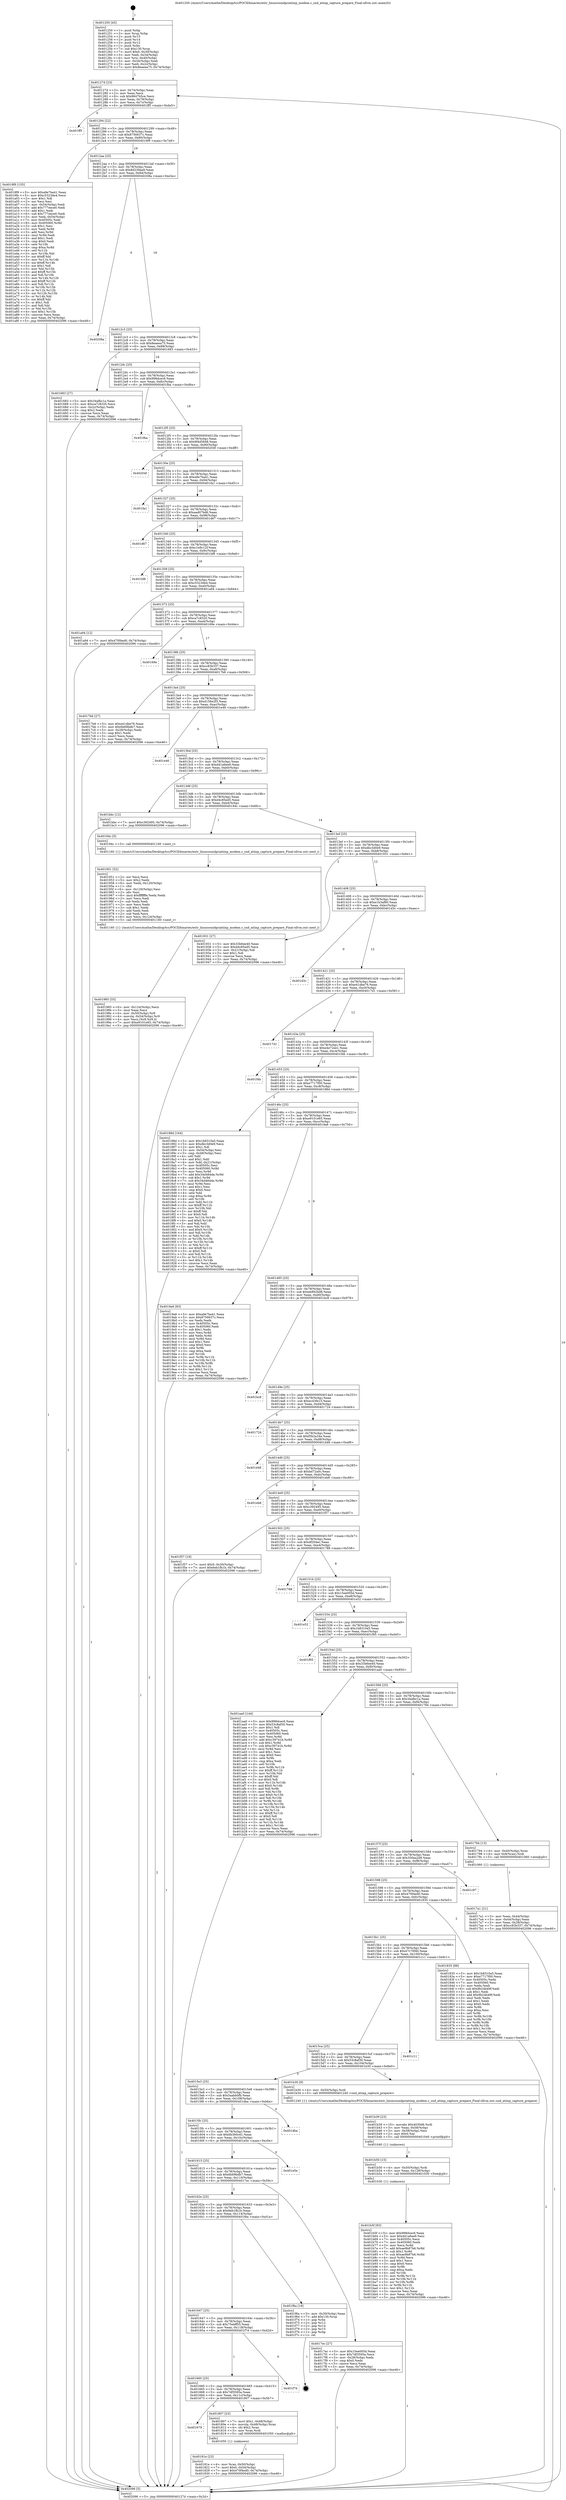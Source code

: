digraph "0x401250" {
  label = "0x401250 (/mnt/c/Users/mathe/Desktop/tcc/POCII/binaries/extr_linuxsoundpciatiixp_modem.c_snd_atiixp_capture_prepare_Final-ollvm.out::main(0))"
  labelloc = "t"
  node[shape=record]

  Entry [label="",width=0.3,height=0.3,shape=circle,fillcolor=black,style=filled]
  "0x40127d" [label="{
     0x40127d [23]\l
     | [instrs]\l
     &nbsp;&nbsp;0x40127d \<+3\>: mov -0x74(%rbp),%eax\l
     &nbsp;&nbsp;0x401280 \<+2\>: mov %eax,%ecx\l
     &nbsp;&nbsp;0x401282 \<+6\>: sub $0x8647b5ce,%ecx\l
     &nbsp;&nbsp;0x401288 \<+3\>: mov %eax,-0x78(%rbp)\l
     &nbsp;&nbsp;0x40128b \<+3\>: mov %ecx,-0x7c(%rbp)\l
     &nbsp;&nbsp;0x40128e \<+6\>: je 0000000000401ff5 \<main+0xda5\>\l
  }"]
  "0x401ff5" [label="{
     0x401ff5\l
  }", style=dashed]
  "0x401294" [label="{
     0x401294 [22]\l
     | [instrs]\l
     &nbsp;&nbsp;0x401294 \<+5\>: jmp 0000000000401299 \<main+0x49\>\l
     &nbsp;&nbsp;0x401299 \<+3\>: mov -0x78(%rbp),%eax\l
     &nbsp;&nbsp;0x40129c \<+5\>: sub $0x8756637c,%eax\l
     &nbsp;&nbsp;0x4012a1 \<+3\>: mov %eax,-0x80(%rbp)\l
     &nbsp;&nbsp;0x4012a4 \<+6\>: je 00000000004019f9 \<main+0x7a9\>\l
  }"]
  Exit [label="",width=0.3,height=0.3,shape=circle,fillcolor=black,style=filled,peripheries=2]
  "0x4019f9" [label="{
     0x4019f9 [155]\l
     | [instrs]\l
     &nbsp;&nbsp;0x4019f9 \<+5\>: mov $0xa9e7ba41,%eax\l
     &nbsp;&nbsp;0x4019fe \<+5\>: mov $0xc5323de4,%ecx\l
     &nbsp;&nbsp;0x401a03 \<+2\>: mov $0x1,%dl\l
     &nbsp;&nbsp;0x401a05 \<+2\>: xor %esi,%esi\l
     &nbsp;&nbsp;0x401a07 \<+3\>: mov -0x54(%rbp),%edi\l
     &nbsp;&nbsp;0x401a0a \<+6\>: add $0x777eece0,%edi\l
     &nbsp;&nbsp;0x401a10 \<+3\>: add $0x1,%edi\l
     &nbsp;&nbsp;0x401a13 \<+6\>: sub $0x777eece0,%edi\l
     &nbsp;&nbsp;0x401a19 \<+3\>: mov %edi,-0x54(%rbp)\l
     &nbsp;&nbsp;0x401a1c \<+7\>: mov 0x40505c,%edi\l
     &nbsp;&nbsp;0x401a23 \<+8\>: mov 0x405060,%r8d\l
     &nbsp;&nbsp;0x401a2b \<+3\>: sub $0x1,%esi\l
     &nbsp;&nbsp;0x401a2e \<+3\>: mov %edi,%r9d\l
     &nbsp;&nbsp;0x401a31 \<+3\>: add %esi,%r9d\l
     &nbsp;&nbsp;0x401a34 \<+4\>: imul %r9d,%edi\l
     &nbsp;&nbsp;0x401a38 \<+3\>: and $0x1,%edi\l
     &nbsp;&nbsp;0x401a3b \<+3\>: cmp $0x0,%edi\l
     &nbsp;&nbsp;0x401a3e \<+4\>: sete %r10b\l
     &nbsp;&nbsp;0x401a42 \<+4\>: cmp $0xa,%r8d\l
     &nbsp;&nbsp;0x401a46 \<+4\>: setl %r11b\l
     &nbsp;&nbsp;0x401a4a \<+3\>: mov %r10b,%bl\l
     &nbsp;&nbsp;0x401a4d \<+3\>: xor $0xff,%bl\l
     &nbsp;&nbsp;0x401a50 \<+3\>: mov %r11b,%r14b\l
     &nbsp;&nbsp;0x401a53 \<+4\>: xor $0xff,%r14b\l
     &nbsp;&nbsp;0x401a57 \<+3\>: xor $0x1,%dl\l
     &nbsp;&nbsp;0x401a5a \<+3\>: mov %bl,%r15b\l
     &nbsp;&nbsp;0x401a5d \<+4\>: and $0xff,%r15b\l
     &nbsp;&nbsp;0x401a61 \<+3\>: and %dl,%r10b\l
     &nbsp;&nbsp;0x401a64 \<+3\>: mov %r14b,%r12b\l
     &nbsp;&nbsp;0x401a67 \<+4\>: and $0xff,%r12b\l
     &nbsp;&nbsp;0x401a6b \<+3\>: and %dl,%r11b\l
     &nbsp;&nbsp;0x401a6e \<+3\>: or %r10b,%r15b\l
     &nbsp;&nbsp;0x401a71 \<+3\>: or %r11b,%r12b\l
     &nbsp;&nbsp;0x401a74 \<+3\>: xor %r12b,%r15b\l
     &nbsp;&nbsp;0x401a77 \<+3\>: or %r14b,%bl\l
     &nbsp;&nbsp;0x401a7a \<+3\>: xor $0xff,%bl\l
     &nbsp;&nbsp;0x401a7d \<+3\>: or $0x1,%dl\l
     &nbsp;&nbsp;0x401a80 \<+2\>: and %dl,%bl\l
     &nbsp;&nbsp;0x401a82 \<+3\>: or %bl,%r15b\l
     &nbsp;&nbsp;0x401a85 \<+4\>: test $0x1,%r15b\l
     &nbsp;&nbsp;0x401a89 \<+3\>: cmovne %ecx,%eax\l
     &nbsp;&nbsp;0x401a8c \<+3\>: mov %eax,-0x74(%rbp)\l
     &nbsp;&nbsp;0x401a8f \<+5\>: jmp 0000000000402096 \<main+0xe46\>\l
  }"]
  "0x4012aa" [label="{
     0x4012aa [25]\l
     | [instrs]\l
     &nbsp;&nbsp;0x4012aa \<+5\>: jmp 00000000004012af \<main+0x5f\>\l
     &nbsp;&nbsp;0x4012af \<+3\>: mov -0x78(%rbp),%eax\l
     &nbsp;&nbsp;0x4012b2 \<+5\>: sub $0x8d239aa9,%eax\l
     &nbsp;&nbsp;0x4012b7 \<+6\>: mov %eax,-0x84(%rbp)\l
     &nbsp;&nbsp;0x4012bd \<+6\>: je 000000000040208a \<main+0xe3a\>\l
  }"]
  "0x401b5f" [label="{
     0x401b5f [93]\l
     | [instrs]\l
     &nbsp;&nbsp;0x401b5f \<+5\>: mov $0x998dcec6,%eax\l
     &nbsp;&nbsp;0x401b64 \<+5\>: mov $0xd41a6ee9,%esi\l
     &nbsp;&nbsp;0x401b69 \<+7\>: mov 0x40505c,%ecx\l
     &nbsp;&nbsp;0x401b70 \<+7\>: mov 0x405060,%edx\l
     &nbsp;&nbsp;0x401b77 \<+3\>: mov %ecx,%r8d\l
     &nbsp;&nbsp;0x401b7a \<+7\>: add $0xae9b87b6,%r8d\l
     &nbsp;&nbsp;0x401b81 \<+4\>: sub $0x1,%r8d\l
     &nbsp;&nbsp;0x401b85 \<+7\>: sub $0xae9b87b6,%r8d\l
     &nbsp;&nbsp;0x401b8c \<+4\>: imul %r8d,%ecx\l
     &nbsp;&nbsp;0x401b90 \<+3\>: and $0x1,%ecx\l
     &nbsp;&nbsp;0x401b93 \<+3\>: cmp $0x0,%ecx\l
     &nbsp;&nbsp;0x401b96 \<+4\>: sete %r9b\l
     &nbsp;&nbsp;0x401b9a \<+3\>: cmp $0xa,%edx\l
     &nbsp;&nbsp;0x401b9d \<+4\>: setl %r10b\l
     &nbsp;&nbsp;0x401ba1 \<+3\>: mov %r9b,%r11b\l
     &nbsp;&nbsp;0x401ba4 \<+3\>: and %r10b,%r11b\l
     &nbsp;&nbsp;0x401ba7 \<+3\>: xor %r10b,%r9b\l
     &nbsp;&nbsp;0x401baa \<+3\>: or %r9b,%r11b\l
     &nbsp;&nbsp;0x401bad \<+4\>: test $0x1,%r11b\l
     &nbsp;&nbsp;0x401bb1 \<+3\>: cmovne %esi,%eax\l
     &nbsp;&nbsp;0x401bb4 \<+3\>: mov %eax,-0x74(%rbp)\l
     &nbsp;&nbsp;0x401bb7 \<+5\>: jmp 0000000000402096 \<main+0xe46\>\l
  }"]
  "0x40208a" [label="{
     0x40208a\l
  }", style=dashed]
  "0x4012c3" [label="{
     0x4012c3 [25]\l
     | [instrs]\l
     &nbsp;&nbsp;0x4012c3 \<+5\>: jmp 00000000004012c8 \<main+0x78\>\l
     &nbsp;&nbsp;0x4012c8 \<+3\>: mov -0x78(%rbp),%eax\l
     &nbsp;&nbsp;0x4012cb \<+5\>: sub $0x8eaeea75,%eax\l
     &nbsp;&nbsp;0x4012d0 \<+6\>: mov %eax,-0x88(%rbp)\l
     &nbsp;&nbsp;0x4012d6 \<+6\>: je 0000000000401683 \<main+0x433\>\l
  }"]
  "0x401b50" [label="{
     0x401b50 [15]\l
     | [instrs]\l
     &nbsp;&nbsp;0x401b50 \<+4\>: mov -0x50(%rbp),%rdi\l
     &nbsp;&nbsp;0x401b54 \<+6\>: mov %eax,-0x128(%rbp)\l
     &nbsp;&nbsp;0x401b5a \<+5\>: call 0000000000401030 \<free@plt\>\l
     | [calls]\l
     &nbsp;&nbsp;0x401030 \{1\} (unknown)\l
  }"]
  "0x401683" [label="{
     0x401683 [27]\l
     | [instrs]\l
     &nbsp;&nbsp;0x401683 \<+5\>: mov $0x34afbc1a,%eax\l
     &nbsp;&nbsp;0x401688 \<+5\>: mov $0xca7c8320,%ecx\l
     &nbsp;&nbsp;0x40168d \<+3\>: mov -0x2c(%rbp),%edx\l
     &nbsp;&nbsp;0x401690 \<+3\>: cmp $0x2,%edx\l
     &nbsp;&nbsp;0x401693 \<+3\>: cmovne %ecx,%eax\l
     &nbsp;&nbsp;0x401696 \<+3\>: mov %eax,-0x74(%rbp)\l
     &nbsp;&nbsp;0x401699 \<+5\>: jmp 0000000000402096 \<main+0xe46\>\l
  }"]
  "0x4012dc" [label="{
     0x4012dc [25]\l
     | [instrs]\l
     &nbsp;&nbsp;0x4012dc \<+5\>: jmp 00000000004012e1 \<main+0x91\>\l
     &nbsp;&nbsp;0x4012e1 \<+3\>: mov -0x78(%rbp),%eax\l
     &nbsp;&nbsp;0x4012e4 \<+5\>: sub $0x998dcec6,%eax\l
     &nbsp;&nbsp;0x4012e9 \<+6\>: mov %eax,-0x8c(%rbp)\l
     &nbsp;&nbsp;0x4012ef \<+6\>: je 0000000000401fba \<main+0xd6a\>\l
  }"]
  "0x402096" [label="{
     0x402096 [5]\l
     | [instrs]\l
     &nbsp;&nbsp;0x402096 \<+5\>: jmp 000000000040127d \<main+0x2d\>\l
  }"]
  "0x401250" [label="{
     0x401250 [45]\l
     | [instrs]\l
     &nbsp;&nbsp;0x401250 \<+1\>: push %rbp\l
     &nbsp;&nbsp;0x401251 \<+3\>: mov %rsp,%rbp\l
     &nbsp;&nbsp;0x401254 \<+2\>: push %r15\l
     &nbsp;&nbsp;0x401256 \<+2\>: push %r14\l
     &nbsp;&nbsp;0x401258 \<+2\>: push %r12\l
     &nbsp;&nbsp;0x40125a \<+1\>: push %rbx\l
     &nbsp;&nbsp;0x40125b \<+7\>: sub $0x130,%rsp\l
     &nbsp;&nbsp;0x401262 \<+7\>: movl $0x0,-0x30(%rbp)\l
     &nbsp;&nbsp;0x401269 \<+3\>: mov %edi,-0x34(%rbp)\l
     &nbsp;&nbsp;0x40126c \<+4\>: mov %rsi,-0x40(%rbp)\l
     &nbsp;&nbsp;0x401270 \<+3\>: mov -0x34(%rbp),%edi\l
     &nbsp;&nbsp;0x401273 \<+3\>: mov %edi,-0x2c(%rbp)\l
     &nbsp;&nbsp;0x401276 \<+7\>: movl $0x8eaeea75,-0x74(%rbp)\l
  }"]
  "0x401b39" [label="{
     0x401b39 [23]\l
     | [instrs]\l
     &nbsp;&nbsp;0x401b39 \<+10\>: movabs $0x4030d6,%rdi\l
     &nbsp;&nbsp;0x401b43 \<+3\>: mov %eax,-0x58(%rbp)\l
     &nbsp;&nbsp;0x401b46 \<+3\>: mov -0x58(%rbp),%esi\l
     &nbsp;&nbsp;0x401b49 \<+2\>: mov $0x0,%al\l
     &nbsp;&nbsp;0x401b4b \<+5\>: call 0000000000401040 \<printf@plt\>\l
     | [calls]\l
     &nbsp;&nbsp;0x401040 \{1\} (unknown)\l
  }"]
  "0x401fba" [label="{
     0x401fba\l
  }", style=dashed]
  "0x4012f5" [label="{
     0x4012f5 [25]\l
     | [instrs]\l
     &nbsp;&nbsp;0x4012f5 \<+5\>: jmp 00000000004012fa \<main+0xaa\>\l
     &nbsp;&nbsp;0x4012fa \<+3\>: mov -0x78(%rbp),%eax\l
     &nbsp;&nbsp;0x4012fd \<+5\>: sub $0x9f4d5848,%eax\l
     &nbsp;&nbsp;0x401302 \<+6\>: mov %eax,-0x90(%rbp)\l
     &nbsp;&nbsp;0x401308 \<+6\>: je 000000000040204f \<main+0xdff\>\l
  }"]
  "0x401985" [label="{
     0x401985 [33]\l
     | [instrs]\l
     &nbsp;&nbsp;0x401985 \<+6\>: mov -0x124(%rbp),%ecx\l
     &nbsp;&nbsp;0x40198b \<+3\>: imul %eax,%ecx\l
     &nbsp;&nbsp;0x40198e \<+4\>: mov -0x50(%rbp),%r8\l
     &nbsp;&nbsp;0x401992 \<+4\>: movslq -0x54(%rbp),%r9\l
     &nbsp;&nbsp;0x401996 \<+4\>: mov %ecx,(%r8,%r9,4)\l
     &nbsp;&nbsp;0x40199a \<+7\>: movl $0xe9101e65,-0x74(%rbp)\l
     &nbsp;&nbsp;0x4019a1 \<+5\>: jmp 0000000000402096 \<main+0xe46\>\l
  }"]
  "0x40204f" [label="{
     0x40204f\l
  }", style=dashed]
  "0x40130e" [label="{
     0x40130e [25]\l
     | [instrs]\l
     &nbsp;&nbsp;0x40130e \<+5\>: jmp 0000000000401313 \<main+0xc3\>\l
     &nbsp;&nbsp;0x401313 \<+3\>: mov -0x78(%rbp),%eax\l
     &nbsp;&nbsp;0x401316 \<+5\>: sub $0xa9e7ba41,%eax\l
     &nbsp;&nbsp;0x40131b \<+6\>: mov %eax,-0x94(%rbp)\l
     &nbsp;&nbsp;0x401321 \<+6\>: je 0000000000401fa1 \<main+0xd51\>\l
  }"]
  "0x401951" [label="{
     0x401951 [52]\l
     | [instrs]\l
     &nbsp;&nbsp;0x401951 \<+2\>: xor %ecx,%ecx\l
     &nbsp;&nbsp;0x401953 \<+5\>: mov $0x2,%edx\l
     &nbsp;&nbsp;0x401958 \<+6\>: mov %edx,-0x120(%rbp)\l
     &nbsp;&nbsp;0x40195e \<+1\>: cltd\l
     &nbsp;&nbsp;0x40195f \<+6\>: mov -0x120(%rbp),%esi\l
     &nbsp;&nbsp;0x401965 \<+2\>: idiv %esi\l
     &nbsp;&nbsp;0x401967 \<+6\>: imul $0xfffffffe,%edx,%edx\l
     &nbsp;&nbsp;0x40196d \<+2\>: mov %ecx,%edi\l
     &nbsp;&nbsp;0x40196f \<+2\>: sub %edx,%edi\l
     &nbsp;&nbsp;0x401971 \<+2\>: mov %ecx,%edx\l
     &nbsp;&nbsp;0x401973 \<+3\>: sub $0x1,%edx\l
     &nbsp;&nbsp;0x401976 \<+2\>: add %edx,%edi\l
     &nbsp;&nbsp;0x401978 \<+2\>: sub %edi,%ecx\l
     &nbsp;&nbsp;0x40197a \<+6\>: mov %ecx,-0x124(%rbp)\l
     &nbsp;&nbsp;0x401980 \<+5\>: call 0000000000401160 \<next_i\>\l
     | [calls]\l
     &nbsp;&nbsp;0x401160 \{1\} (/mnt/c/Users/mathe/Desktop/tcc/POCII/binaries/extr_linuxsoundpciatiixp_modem.c_snd_atiixp_capture_prepare_Final-ollvm.out::next_i)\l
  }"]
  "0x401fa1" [label="{
     0x401fa1\l
  }", style=dashed]
  "0x401327" [label="{
     0x401327 [25]\l
     | [instrs]\l
     &nbsp;&nbsp;0x401327 \<+5\>: jmp 000000000040132c \<main+0xdc\>\l
     &nbsp;&nbsp;0x40132c \<+3\>: mov -0x78(%rbp),%eax\l
     &nbsp;&nbsp;0x40132f \<+5\>: sub $0xaad07bd6,%eax\l
     &nbsp;&nbsp;0x401334 \<+6\>: mov %eax,-0x98(%rbp)\l
     &nbsp;&nbsp;0x40133a \<+6\>: je 0000000000401d67 \<main+0xb17\>\l
  }"]
  "0x40181e" [label="{
     0x40181e [23]\l
     | [instrs]\l
     &nbsp;&nbsp;0x40181e \<+4\>: mov %rax,-0x50(%rbp)\l
     &nbsp;&nbsp;0x401822 \<+7\>: movl $0x0,-0x54(%rbp)\l
     &nbsp;&nbsp;0x401829 \<+7\>: movl $0x470f4ed0,-0x74(%rbp)\l
     &nbsp;&nbsp;0x401830 \<+5\>: jmp 0000000000402096 \<main+0xe46\>\l
  }"]
  "0x401d67" [label="{
     0x401d67\l
  }", style=dashed]
  "0x401340" [label="{
     0x401340 [25]\l
     | [instrs]\l
     &nbsp;&nbsp;0x401340 \<+5\>: jmp 0000000000401345 \<main+0xf5\>\l
     &nbsp;&nbsp;0x401345 \<+3\>: mov -0x78(%rbp),%eax\l
     &nbsp;&nbsp;0x401348 \<+5\>: sub $0xc1e9c12f,%eax\l
     &nbsp;&nbsp;0x40134d \<+6\>: mov %eax,-0x9c(%rbp)\l
     &nbsp;&nbsp;0x401353 \<+6\>: je 0000000000401bf6 \<main+0x9a6\>\l
  }"]
  "0x401679" [label="{
     0x401679\l
  }", style=dashed]
  "0x401bf6" [label="{
     0x401bf6\l
  }", style=dashed]
  "0x401359" [label="{
     0x401359 [25]\l
     | [instrs]\l
     &nbsp;&nbsp;0x401359 \<+5\>: jmp 000000000040135e \<main+0x10e\>\l
     &nbsp;&nbsp;0x40135e \<+3\>: mov -0x78(%rbp),%eax\l
     &nbsp;&nbsp;0x401361 \<+5\>: sub $0xc5323de4,%eax\l
     &nbsp;&nbsp;0x401366 \<+6\>: mov %eax,-0xa0(%rbp)\l
     &nbsp;&nbsp;0x40136c \<+6\>: je 0000000000401a94 \<main+0x844\>\l
  }"]
  "0x401807" [label="{
     0x401807 [23]\l
     | [instrs]\l
     &nbsp;&nbsp;0x401807 \<+7\>: movl $0x1,-0x48(%rbp)\l
     &nbsp;&nbsp;0x40180e \<+4\>: movslq -0x48(%rbp),%rax\l
     &nbsp;&nbsp;0x401812 \<+4\>: shl $0x2,%rax\l
     &nbsp;&nbsp;0x401816 \<+3\>: mov %rax,%rdi\l
     &nbsp;&nbsp;0x401819 \<+5\>: call 0000000000401050 \<malloc@plt\>\l
     | [calls]\l
     &nbsp;&nbsp;0x401050 \{1\} (unknown)\l
  }"]
  "0x401a94" [label="{
     0x401a94 [12]\l
     | [instrs]\l
     &nbsp;&nbsp;0x401a94 \<+7\>: movl $0x470f4ed0,-0x74(%rbp)\l
     &nbsp;&nbsp;0x401a9b \<+5\>: jmp 0000000000402096 \<main+0xe46\>\l
  }"]
  "0x401372" [label="{
     0x401372 [25]\l
     | [instrs]\l
     &nbsp;&nbsp;0x401372 \<+5\>: jmp 0000000000401377 \<main+0x127\>\l
     &nbsp;&nbsp;0x401377 \<+3\>: mov -0x78(%rbp),%eax\l
     &nbsp;&nbsp;0x40137a \<+5\>: sub $0xca7c8320,%eax\l
     &nbsp;&nbsp;0x40137f \<+6\>: mov %eax,-0xa4(%rbp)\l
     &nbsp;&nbsp;0x401385 \<+6\>: je 000000000040169e \<main+0x44e\>\l
  }"]
  "0x401660" [label="{
     0x401660 [25]\l
     | [instrs]\l
     &nbsp;&nbsp;0x401660 \<+5\>: jmp 0000000000401665 \<main+0x415\>\l
     &nbsp;&nbsp;0x401665 \<+3\>: mov -0x78(%rbp),%eax\l
     &nbsp;&nbsp;0x401668 \<+5\>: sub $0x7df3595a,%eax\l
     &nbsp;&nbsp;0x40166d \<+6\>: mov %eax,-0x11c(%rbp)\l
     &nbsp;&nbsp;0x401673 \<+6\>: je 0000000000401807 \<main+0x5b7\>\l
  }"]
  "0x40169e" [label="{
     0x40169e\l
  }", style=dashed]
  "0x40138b" [label="{
     0x40138b [25]\l
     | [instrs]\l
     &nbsp;&nbsp;0x40138b \<+5\>: jmp 0000000000401390 \<main+0x140\>\l
     &nbsp;&nbsp;0x401390 \<+3\>: mov -0x78(%rbp),%eax\l
     &nbsp;&nbsp;0x401393 \<+5\>: sub $0xcc83b337,%eax\l
     &nbsp;&nbsp;0x401398 \<+6\>: mov %eax,-0xa8(%rbp)\l
     &nbsp;&nbsp;0x40139e \<+6\>: je 00000000004017b6 \<main+0x566\>\l
  }"]
  "0x401f7d" [label="{
     0x401f7d\l
  }", style=dashed]
  "0x4017b6" [label="{
     0x4017b6 [27]\l
     | [instrs]\l
     &nbsp;&nbsp;0x4017b6 \<+5\>: mov $0xe41dbe76,%eax\l
     &nbsp;&nbsp;0x4017bb \<+5\>: mov $0x6b69bdb7,%ecx\l
     &nbsp;&nbsp;0x4017c0 \<+3\>: mov -0x28(%rbp),%edx\l
     &nbsp;&nbsp;0x4017c3 \<+3\>: cmp $0x1,%edx\l
     &nbsp;&nbsp;0x4017c6 \<+3\>: cmovl %ecx,%eax\l
     &nbsp;&nbsp;0x4017c9 \<+3\>: mov %eax,-0x74(%rbp)\l
     &nbsp;&nbsp;0x4017cc \<+5\>: jmp 0000000000402096 \<main+0xe46\>\l
  }"]
  "0x4013a4" [label="{
     0x4013a4 [25]\l
     | [instrs]\l
     &nbsp;&nbsp;0x4013a4 \<+5\>: jmp 00000000004013a9 \<main+0x159\>\l
     &nbsp;&nbsp;0x4013a9 \<+3\>: mov -0x78(%rbp),%eax\l
     &nbsp;&nbsp;0x4013ac \<+5\>: sub $0xd156e2f3,%eax\l
     &nbsp;&nbsp;0x4013b1 \<+6\>: mov %eax,-0xac(%rbp)\l
     &nbsp;&nbsp;0x4013b7 \<+6\>: je 0000000000401e46 \<main+0xbf6\>\l
  }"]
  "0x401647" [label="{
     0x401647 [25]\l
     | [instrs]\l
     &nbsp;&nbsp;0x401647 \<+5\>: jmp 000000000040164c \<main+0x3fc\>\l
     &nbsp;&nbsp;0x40164c \<+3\>: mov -0x78(%rbp),%eax\l
     &nbsp;&nbsp;0x40164f \<+5\>: sub $0x75ebff55,%eax\l
     &nbsp;&nbsp;0x401654 \<+6\>: mov %eax,-0x118(%rbp)\l
     &nbsp;&nbsp;0x40165a \<+6\>: je 0000000000401f7d \<main+0xd2d\>\l
  }"]
  "0x401e46" [label="{
     0x401e46\l
  }", style=dashed]
  "0x4013bd" [label="{
     0x4013bd [25]\l
     | [instrs]\l
     &nbsp;&nbsp;0x4013bd \<+5\>: jmp 00000000004013c2 \<main+0x172\>\l
     &nbsp;&nbsp;0x4013c2 \<+3\>: mov -0x78(%rbp),%eax\l
     &nbsp;&nbsp;0x4013c5 \<+5\>: sub $0xd41a6ee9,%eax\l
     &nbsp;&nbsp;0x4013ca \<+6\>: mov %eax,-0xb0(%rbp)\l
     &nbsp;&nbsp;0x4013d0 \<+6\>: je 0000000000401bbc \<main+0x96c\>\l
  }"]
  "0x401f6a" [label="{
     0x401f6a [19]\l
     | [instrs]\l
     &nbsp;&nbsp;0x401f6a \<+3\>: mov -0x30(%rbp),%eax\l
     &nbsp;&nbsp;0x401f6d \<+7\>: add $0x130,%rsp\l
     &nbsp;&nbsp;0x401f74 \<+1\>: pop %rbx\l
     &nbsp;&nbsp;0x401f75 \<+2\>: pop %r12\l
     &nbsp;&nbsp;0x401f77 \<+2\>: pop %r14\l
     &nbsp;&nbsp;0x401f79 \<+2\>: pop %r15\l
     &nbsp;&nbsp;0x401f7b \<+1\>: pop %rbp\l
     &nbsp;&nbsp;0x401f7c \<+1\>: ret\l
  }"]
  "0x401bbc" [label="{
     0x401bbc [12]\l
     | [instrs]\l
     &nbsp;&nbsp;0x401bbc \<+7\>: movl $0xc392495,-0x74(%rbp)\l
     &nbsp;&nbsp;0x401bc3 \<+5\>: jmp 0000000000402096 \<main+0xe46\>\l
  }"]
  "0x4013d6" [label="{
     0x4013d6 [25]\l
     | [instrs]\l
     &nbsp;&nbsp;0x4013d6 \<+5\>: jmp 00000000004013db \<main+0x18b\>\l
     &nbsp;&nbsp;0x4013db \<+3\>: mov -0x78(%rbp),%eax\l
     &nbsp;&nbsp;0x4013de \<+5\>: sub $0xd4c85ed5,%eax\l
     &nbsp;&nbsp;0x4013e3 \<+6\>: mov %eax,-0xb4(%rbp)\l
     &nbsp;&nbsp;0x4013e9 \<+6\>: je 000000000040194c \<main+0x6fc\>\l
  }"]
  "0x40162e" [label="{
     0x40162e [25]\l
     | [instrs]\l
     &nbsp;&nbsp;0x40162e \<+5\>: jmp 0000000000401633 \<main+0x3e3\>\l
     &nbsp;&nbsp;0x401633 \<+3\>: mov -0x78(%rbp),%eax\l
     &nbsp;&nbsp;0x401636 \<+5\>: sub $0x6eb1fb1b,%eax\l
     &nbsp;&nbsp;0x40163b \<+6\>: mov %eax,-0x114(%rbp)\l
     &nbsp;&nbsp;0x401641 \<+6\>: je 0000000000401f6a \<main+0xd1a\>\l
  }"]
  "0x40194c" [label="{
     0x40194c [5]\l
     | [instrs]\l
     &nbsp;&nbsp;0x40194c \<+5\>: call 0000000000401160 \<next_i\>\l
     | [calls]\l
     &nbsp;&nbsp;0x401160 \{1\} (/mnt/c/Users/mathe/Desktop/tcc/POCII/binaries/extr_linuxsoundpciatiixp_modem.c_snd_atiixp_capture_prepare_Final-ollvm.out::next_i)\l
  }"]
  "0x4013ef" [label="{
     0x4013ef [25]\l
     | [instrs]\l
     &nbsp;&nbsp;0x4013ef \<+5\>: jmp 00000000004013f4 \<main+0x1a4\>\l
     &nbsp;&nbsp;0x4013f4 \<+3\>: mov -0x78(%rbp),%eax\l
     &nbsp;&nbsp;0x4013f7 \<+5\>: sub $0xdbc3d0e9,%eax\l
     &nbsp;&nbsp;0x4013fc \<+6\>: mov %eax,-0xb8(%rbp)\l
     &nbsp;&nbsp;0x401402 \<+6\>: je 0000000000401931 \<main+0x6e1\>\l
  }"]
  "0x4017ec" [label="{
     0x4017ec [27]\l
     | [instrs]\l
     &nbsp;&nbsp;0x4017ec \<+5\>: mov $0x15ee005d,%eax\l
     &nbsp;&nbsp;0x4017f1 \<+5\>: mov $0x7df3595a,%ecx\l
     &nbsp;&nbsp;0x4017f6 \<+3\>: mov -0x28(%rbp),%edx\l
     &nbsp;&nbsp;0x4017f9 \<+3\>: cmp $0x0,%edx\l
     &nbsp;&nbsp;0x4017fc \<+3\>: cmove %ecx,%eax\l
     &nbsp;&nbsp;0x4017ff \<+3\>: mov %eax,-0x74(%rbp)\l
     &nbsp;&nbsp;0x401802 \<+5\>: jmp 0000000000402096 \<main+0xe46\>\l
  }"]
  "0x401931" [label="{
     0x401931 [27]\l
     | [instrs]\l
     &nbsp;&nbsp;0x401931 \<+5\>: mov $0x33b6ee40,%eax\l
     &nbsp;&nbsp;0x401936 \<+5\>: mov $0xd4c85ed5,%ecx\l
     &nbsp;&nbsp;0x40193b \<+3\>: mov -0x21(%rbp),%dl\l
     &nbsp;&nbsp;0x40193e \<+3\>: test $0x1,%dl\l
     &nbsp;&nbsp;0x401941 \<+3\>: cmovne %ecx,%eax\l
     &nbsp;&nbsp;0x401944 \<+3\>: mov %eax,-0x74(%rbp)\l
     &nbsp;&nbsp;0x401947 \<+5\>: jmp 0000000000402096 \<main+0xe46\>\l
  }"]
  "0x401408" [label="{
     0x401408 [25]\l
     | [instrs]\l
     &nbsp;&nbsp;0x401408 \<+5\>: jmp 000000000040140d \<main+0x1bd\>\l
     &nbsp;&nbsp;0x40140d \<+3\>: mov -0x78(%rbp),%eax\l
     &nbsp;&nbsp;0x401410 \<+5\>: sub $0xe1b3af80,%eax\l
     &nbsp;&nbsp;0x401415 \<+6\>: mov %eax,-0xbc(%rbp)\l
     &nbsp;&nbsp;0x40141b \<+6\>: je 0000000000401d3c \<main+0xaec\>\l
  }"]
  "0x401615" [label="{
     0x401615 [25]\l
     | [instrs]\l
     &nbsp;&nbsp;0x401615 \<+5\>: jmp 000000000040161a \<main+0x3ca\>\l
     &nbsp;&nbsp;0x40161a \<+3\>: mov -0x78(%rbp),%eax\l
     &nbsp;&nbsp;0x40161d \<+5\>: sub $0x6b69bdb7,%eax\l
     &nbsp;&nbsp;0x401622 \<+6\>: mov %eax,-0x110(%rbp)\l
     &nbsp;&nbsp;0x401628 \<+6\>: je 00000000004017ec \<main+0x59c\>\l
  }"]
  "0x401d3c" [label="{
     0x401d3c\l
  }", style=dashed]
  "0x401421" [label="{
     0x401421 [25]\l
     | [instrs]\l
     &nbsp;&nbsp;0x401421 \<+5\>: jmp 0000000000401426 \<main+0x1d6\>\l
     &nbsp;&nbsp;0x401426 \<+3\>: mov -0x78(%rbp),%eax\l
     &nbsp;&nbsp;0x401429 \<+5\>: sub $0xe41dbe76,%eax\l
     &nbsp;&nbsp;0x40142e \<+6\>: mov %eax,-0xc0(%rbp)\l
     &nbsp;&nbsp;0x401434 \<+6\>: je 00000000004017d1 \<main+0x581\>\l
  }"]
  "0x401e5e" [label="{
     0x401e5e\l
  }", style=dashed]
  "0x4017d1" [label="{
     0x4017d1\l
  }", style=dashed]
  "0x40143a" [label="{
     0x40143a [25]\l
     | [instrs]\l
     &nbsp;&nbsp;0x40143a \<+5\>: jmp 000000000040143f \<main+0x1ef\>\l
     &nbsp;&nbsp;0x40143f \<+3\>: mov -0x78(%rbp),%eax\l
     &nbsp;&nbsp;0x401442 \<+5\>: sub $0xe4e72ee1,%eax\l
     &nbsp;&nbsp;0x401447 \<+6\>: mov %eax,-0xc4(%rbp)\l
     &nbsp;&nbsp;0x40144d \<+6\>: je 0000000000401f4b \<main+0xcfb\>\l
  }"]
  "0x4015fc" [label="{
     0x4015fc [25]\l
     | [instrs]\l
     &nbsp;&nbsp;0x4015fc \<+5\>: jmp 0000000000401601 \<main+0x3b1\>\l
     &nbsp;&nbsp;0x401601 \<+3\>: mov -0x78(%rbp),%eax\l
     &nbsp;&nbsp;0x401604 \<+5\>: sub $0x6b360cd1,%eax\l
     &nbsp;&nbsp;0x401609 \<+6\>: mov %eax,-0x10c(%rbp)\l
     &nbsp;&nbsp;0x40160f \<+6\>: je 0000000000401e5e \<main+0xc0e\>\l
  }"]
  "0x401f4b" [label="{
     0x401f4b\l
  }", style=dashed]
  "0x401453" [label="{
     0x401453 [25]\l
     | [instrs]\l
     &nbsp;&nbsp;0x401453 \<+5\>: jmp 0000000000401458 \<main+0x208\>\l
     &nbsp;&nbsp;0x401458 \<+3\>: mov -0x78(%rbp),%eax\l
     &nbsp;&nbsp;0x40145b \<+5\>: sub $0xe7717f00,%eax\l
     &nbsp;&nbsp;0x401460 \<+6\>: mov %eax,-0xc8(%rbp)\l
     &nbsp;&nbsp;0x401466 \<+6\>: je 000000000040188d \<main+0x63d\>\l
  }"]
  "0x401dba" [label="{
     0x401dba\l
  }", style=dashed]
  "0x40188d" [label="{
     0x40188d [164]\l
     | [instrs]\l
     &nbsp;&nbsp;0x40188d \<+5\>: mov $0x1b8310a5,%eax\l
     &nbsp;&nbsp;0x401892 \<+5\>: mov $0xdbc3d0e9,%ecx\l
     &nbsp;&nbsp;0x401897 \<+2\>: mov $0x1,%dl\l
     &nbsp;&nbsp;0x401899 \<+3\>: mov -0x54(%rbp),%esi\l
     &nbsp;&nbsp;0x40189c \<+3\>: cmp -0x48(%rbp),%esi\l
     &nbsp;&nbsp;0x40189f \<+4\>: setl %dil\l
     &nbsp;&nbsp;0x4018a3 \<+4\>: and $0x1,%dil\l
     &nbsp;&nbsp;0x4018a7 \<+4\>: mov %dil,-0x21(%rbp)\l
     &nbsp;&nbsp;0x4018ab \<+7\>: mov 0x40505c,%esi\l
     &nbsp;&nbsp;0x4018b2 \<+8\>: mov 0x405060,%r8d\l
     &nbsp;&nbsp;0x4018ba \<+3\>: mov %esi,%r9d\l
     &nbsp;&nbsp;0x4018bd \<+7\>: add $0x34d484de,%r9d\l
     &nbsp;&nbsp;0x4018c4 \<+4\>: sub $0x1,%r9d\l
     &nbsp;&nbsp;0x4018c8 \<+7\>: sub $0x34d484de,%r9d\l
     &nbsp;&nbsp;0x4018cf \<+4\>: imul %r9d,%esi\l
     &nbsp;&nbsp;0x4018d3 \<+3\>: and $0x1,%esi\l
     &nbsp;&nbsp;0x4018d6 \<+3\>: cmp $0x0,%esi\l
     &nbsp;&nbsp;0x4018d9 \<+4\>: sete %dil\l
     &nbsp;&nbsp;0x4018dd \<+4\>: cmp $0xa,%r8d\l
     &nbsp;&nbsp;0x4018e1 \<+4\>: setl %r10b\l
     &nbsp;&nbsp;0x4018e5 \<+3\>: mov %dil,%r11b\l
     &nbsp;&nbsp;0x4018e8 \<+4\>: xor $0xff,%r11b\l
     &nbsp;&nbsp;0x4018ec \<+3\>: mov %r10b,%bl\l
     &nbsp;&nbsp;0x4018ef \<+3\>: xor $0xff,%bl\l
     &nbsp;&nbsp;0x4018f2 \<+3\>: xor $0x0,%dl\l
     &nbsp;&nbsp;0x4018f5 \<+3\>: mov %r11b,%r14b\l
     &nbsp;&nbsp;0x4018f8 \<+4\>: and $0x0,%r14b\l
     &nbsp;&nbsp;0x4018fc \<+3\>: and %dl,%dil\l
     &nbsp;&nbsp;0x4018ff \<+3\>: mov %bl,%r15b\l
     &nbsp;&nbsp;0x401902 \<+4\>: and $0x0,%r15b\l
     &nbsp;&nbsp;0x401906 \<+3\>: and %dl,%r10b\l
     &nbsp;&nbsp;0x401909 \<+3\>: or %dil,%r14b\l
     &nbsp;&nbsp;0x40190c \<+3\>: or %r10b,%r15b\l
     &nbsp;&nbsp;0x40190f \<+3\>: xor %r15b,%r14b\l
     &nbsp;&nbsp;0x401912 \<+3\>: or %bl,%r11b\l
     &nbsp;&nbsp;0x401915 \<+4\>: xor $0xff,%r11b\l
     &nbsp;&nbsp;0x401919 \<+3\>: or $0x0,%dl\l
     &nbsp;&nbsp;0x40191c \<+3\>: and %dl,%r11b\l
     &nbsp;&nbsp;0x40191f \<+3\>: or %r11b,%r14b\l
     &nbsp;&nbsp;0x401922 \<+4\>: test $0x1,%r14b\l
     &nbsp;&nbsp;0x401926 \<+3\>: cmovne %ecx,%eax\l
     &nbsp;&nbsp;0x401929 \<+3\>: mov %eax,-0x74(%rbp)\l
     &nbsp;&nbsp;0x40192c \<+5\>: jmp 0000000000402096 \<main+0xe46\>\l
  }"]
  "0x40146c" [label="{
     0x40146c [25]\l
     | [instrs]\l
     &nbsp;&nbsp;0x40146c \<+5\>: jmp 0000000000401471 \<main+0x221\>\l
     &nbsp;&nbsp;0x401471 \<+3\>: mov -0x78(%rbp),%eax\l
     &nbsp;&nbsp;0x401474 \<+5\>: sub $0xe9101e65,%eax\l
     &nbsp;&nbsp;0x401479 \<+6\>: mov %eax,-0xcc(%rbp)\l
     &nbsp;&nbsp;0x40147f \<+6\>: je 00000000004019a6 \<main+0x756\>\l
  }"]
  "0x4015e3" [label="{
     0x4015e3 [25]\l
     | [instrs]\l
     &nbsp;&nbsp;0x4015e3 \<+5\>: jmp 00000000004015e8 \<main+0x398\>\l
     &nbsp;&nbsp;0x4015e8 \<+3\>: mov -0x78(%rbp),%eax\l
     &nbsp;&nbsp;0x4015eb \<+5\>: sub $0x5aabb0fb,%eax\l
     &nbsp;&nbsp;0x4015f0 \<+6\>: mov %eax,-0x108(%rbp)\l
     &nbsp;&nbsp;0x4015f6 \<+6\>: je 0000000000401dba \<main+0xb6a\>\l
  }"]
  "0x4019a6" [label="{
     0x4019a6 [83]\l
     | [instrs]\l
     &nbsp;&nbsp;0x4019a6 \<+5\>: mov $0xa9e7ba41,%eax\l
     &nbsp;&nbsp;0x4019ab \<+5\>: mov $0x8756637c,%ecx\l
     &nbsp;&nbsp;0x4019b0 \<+2\>: xor %edx,%edx\l
     &nbsp;&nbsp;0x4019b2 \<+7\>: mov 0x40505c,%esi\l
     &nbsp;&nbsp;0x4019b9 \<+7\>: mov 0x405060,%edi\l
     &nbsp;&nbsp;0x4019c0 \<+3\>: sub $0x1,%edx\l
     &nbsp;&nbsp;0x4019c3 \<+3\>: mov %esi,%r8d\l
     &nbsp;&nbsp;0x4019c6 \<+3\>: add %edx,%r8d\l
     &nbsp;&nbsp;0x4019c9 \<+4\>: imul %r8d,%esi\l
     &nbsp;&nbsp;0x4019cd \<+3\>: and $0x1,%esi\l
     &nbsp;&nbsp;0x4019d0 \<+3\>: cmp $0x0,%esi\l
     &nbsp;&nbsp;0x4019d3 \<+4\>: sete %r9b\l
     &nbsp;&nbsp;0x4019d7 \<+3\>: cmp $0xa,%edi\l
     &nbsp;&nbsp;0x4019da \<+4\>: setl %r10b\l
     &nbsp;&nbsp;0x4019de \<+3\>: mov %r9b,%r11b\l
     &nbsp;&nbsp;0x4019e1 \<+3\>: and %r10b,%r11b\l
     &nbsp;&nbsp;0x4019e4 \<+3\>: xor %r10b,%r9b\l
     &nbsp;&nbsp;0x4019e7 \<+3\>: or %r9b,%r11b\l
     &nbsp;&nbsp;0x4019ea \<+4\>: test $0x1,%r11b\l
     &nbsp;&nbsp;0x4019ee \<+3\>: cmovne %ecx,%eax\l
     &nbsp;&nbsp;0x4019f1 \<+3\>: mov %eax,-0x74(%rbp)\l
     &nbsp;&nbsp;0x4019f4 \<+5\>: jmp 0000000000402096 \<main+0xe46\>\l
  }"]
  "0x401485" [label="{
     0x401485 [25]\l
     | [instrs]\l
     &nbsp;&nbsp;0x401485 \<+5\>: jmp 000000000040148a \<main+0x23a\>\l
     &nbsp;&nbsp;0x40148a \<+3\>: mov -0x78(%rbp),%eax\l
     &nbsp;&nbsp;0x40148d \<+5\>: sub $0xeb892bd8,%eax\l
     &nbsp;&nbsp;0x401492 \<+6\>: mov %eax,-0xd0(%rbp)\l
     &nbsp;&nbsp;0x401498 \<+6\>: je 0000000000401bc8 \<main+0x978\>\l
  }"]
  "0x401b30" [label="{
     0x401b30 [9]\l
     | [instrs]\l
     &nbsp;&nbsp;0x401b30 \<+4\>: mov -0x50(%rbp),%rdi\l
     &nbsp;&nbsp;0x401b34 \<+5\>: call 0000000000401240 \<snd_atiixp_capture_prepare\>\l
     | [calls]\l
     &nbsp;&nbsp;0x401240 \{1\} (/mnt/c/Users/mathe/Desktop/tcc/POCII/binaries/extr_linuxsoundpciatiixp_modem.c_snd_atiixp_capture_prepare_Final-ollvm.out::snd_atiixp_capture_prepare)\l
  }"]
  "0x401bc8" [label="{
     0x401bc8\l
  }", style=dashed]
  "0x40149e" [label="{
     0x40149e [25]\l
     | [instrs]\l
     &nbsp;&nbsp;0x40149e \<+5\>: jmp 00000000004014a3 \<main+0x253\>\l
     &nbsp;&nbsp;0x4014a3 \<+3\>: mov -0x78(%rbp),%eax\l
     &nbsp;&nbsp;0x4014a6 \<+5\>: sub $0xec43fe15,%eax\l
     &nbsp;&nbsp;0x4014ab \<+6\>: mov %eax,-0xd4(%rbp)\l
     &nbsp;&nbsp;0x4014b1 \<+6\>: je 0000000000401724 \<main+0x4d4\>\l
  }"]
  "0x4015ca" [label="{
     0x4015ca [25]\l
     | [instrs]\l
     &nbsp;&nbsp;0x4015ca \<+5\>: jmp 00000000004015cf \<main+0x37f\>\l
     &nbsp;&nbsp;0x4015cf \<+3\>: mov -0x78(%rbp),%eax\l
     &nbsp;&nbsp;0x4015d2 \<+5\>: sub $0x53c8af30,%eax\l
     &nbsp;&nbsp;0x4015d7 \<+6\>: mov %eax,-0x104(%rbp)\l
     &nbsp;&nbsp;0x4015dd \<+6\>: je 0000000000401b30 \<main+0x8e0\>\l
  }"]
  "0x401724" [label="{
     0x401724\l
  }", style=dashed]
  "0x4014b7" [label="{
     0x4014b7 [25]\l
     | [instrs]\l
     &nbsp;&nbsp;0x4014b7 \<+5\>: jmp 00000000004014bc \<main+0x26c\>\l
     &nbsp;&nbsp;0x4014bc \<+3\>: mov -0x78(%rbp),%eax\l
     &nbsp;&nbsp;0x4014bf \<+5\>: sub $0xf5b2a34e,%eax\l
     &nbsp;&nbsp;0x4014c4 \<+6\>: mov %eax,-0xd8(%rbp)\l
     &nbsp;&nbsp;0x4014ca \<+6\>: je 0000000000401d48 \<main+0xaf8\>\l
  }"]
  "0x401c11" [label="{
     0x401c11\l
  }", style=dashed]
  "0x401d48" [label="{
     0x401d48\l
  }", style=dashed]
  "0x4014d0" [label="{
     0x4014d0 [25]\l
     | [instrs]\l
     &nbsp;&nbsp;0x4014d0 \<+5\>: jmp 00000000004014d5 \<main+0x285\>\l
     &nbsp;&nbsp;0x4014d5 \<+3\>: mov -0x78(%rbp),%eax\l
     &nbsp;&nbsp;0x4014d8 \<+5\>: sub $0xbd72a0c,%eax\l
     &nbsp;&nbsp;0x4014dd \<+6\>: mov %eax,-0xdc(%rbp)\l
     &nbsp;&nbsp;0x4014e3 \<+6\>: je 0000000000401eb6 \<main+0xc66\>\l
  }"]
  "0x4015b1" [label="{
     0x4015b1 [25]\l
     | [instrs]\l
     &nbsp;&nbsp;0x4015b1 \<+5\>: jmp 00000000004015b6 \<main+0x366\>\l
     &nbsp;&nbsp;0x4015b6 \<+3\>: mov -0x78(%rbp),%eax\l
     &nbsp;&nbsp;0x4015b9 \<+5\>: sub $0x47c70f40,%eax\l
     &nbsp;&nbsp;0x4015be \<+6\>: mov %eax,-0x100(%rbp)\l
     &nbsp;&nbsp;0x4015c4 \<+6\>: je 0000000000401c11 \<main+0x9c1\>\l
  }"]
  "0x401eb6" [label="{
     0x401eb6\l
  }", style=dashed]
  "0x4014e9" [label="{
     0x4014e9 [25]\l
     | [instrs]\l
     &nbsp;&nbsp;0x4014e9 \<+5\>: jmp 00000000004014ee \<main+0x29e\>\l
     &nbsp;&nbsp;0x4014ee \<+3\>: mov -0x78(%rbp),%eax\l
     &nbsp;&nbsp;0x4014f1 \<+5\>: sub $0xc392495,%eax\l
     &nbsp;&nbsp;0x4014f6 \<+6\>: mov %eax,-0xe0(%rbp)\l
     &nbsp;&nbsp;0x4014fc \<+6\>: je 0000000000401f57 \<main+0xd07\>\l
  }"]
  "0x401835" [label="{
     0x401835 [88]\l
     | [instrs]\l
     &nbsp;&nbsp;0x401835 \<+5\>: mov $0x1b8310a5,%eax\l
     &nbsp;&nbsp;0x40183a \<+5\>: mov $0xe7717f00,%ecx\l
     &nbsp;&nbsp;0x40183f \<+7\>: mov 0x40505c,%edx\l
     &nbsp;&nbsp;0x401846 \<+7\>: mov 0x405060,%esi\l
     &nbsp;&nbsp;0x40184d \<+2\>: mov %edx,%edi\l
     &nbsp;&nbsp;0x40184f \<+6\>: sub $0x9b24b49f,%edi\l
     &nbsp;&nbsp;0x401855 \<+3\>: sub $0x1,%edi\l
     &nbsp;&nbsp;0x401858 \<+6\>: add $0x9b24b49f,%edi\l
     &nbsp;&nbsp;0x40185e \<+3\>: imul %edi,%edx\l
     &nbsp;&nbsp;0x401861 \<+3\>: and $0x1,%edx\l
     &nbsp;&nbsp;0x401864 \<+3\>: cmp $0x0,%edx\l
     &nbsp;&nbsp;0x401867 \<+4\>: sete %r8b\l
     &nbsp;&nbsp;0x40186b \<+3\>: cmp $0xa,%esi\l
     &nbsp;&nbsp;0x40186e \<+4\>: setl %r9b\l
     &nbsp;&nbsp;0x401872 \<+3\>: mov %r8b,%r10b\l
     &nbsp;&nbsp;0x401875 \<+3\>: and %r9b,%r10b\l
     &nbsp;&nbsp;0x401878 \<+3\>: xor %r9b,%r8b\l
     &nbsp;&nbsp;0x40187b \<+3\>: or %r8b,%r10b\l
     &nbsp;&nbsp;0x40187e \<+4\>: test $0x1,%r10b\l
     &nbsp;&nbsp;0x401882 \<+3\>: cmovne %ecx,%eax\l
     &nbsp;&nbsp;0x401885 \<+3\>: mov %eax,-0x74(%rbp)\l
     &nbsp;&nbsp;0x401888 \<+5\>: jmp 0000000000402096 \<main+0xe46\>\l
  }"]
  "0x401f57" [label="{
     0x401f57 [19]\l
     | [instrs]\l
     &nbsp;&nbsp;0x401f57 \<+7\>: movl $0x0,-0x30(%rbp)\l
     &nbsp;&nbsp;0x401f5e \<+7\>: movl $0x6eb1fb1b,-0x74(%rbp)\l
     &nbsp;&nbsp;0x401f65 \<+5\>: jmp 0000000000402096 \<main+0xe46\>\l
  }"]
  "0x401502" [label="{
     0x401502 [25]\l
     | [instrs]\l
     &nbsp;&nbsp;0x401502 \<+5\>: jmp 0000000000401507 \<main+0x2b7\>\l
     &nbsp;&nbsp;0x401507 \<+3\>: mov -0x78(%rbp),%eax\l
     &nbsp;&nbsp;0x40150a \<+5\>: sub $0xdf204ec,%eax\l
     &nbsp;&nbsp;0x40150f \<+6\>: mov %eax,-0xe4(%rbp)\l
     &nbsp;&nbsp;0x401515 \<+6\>: je 0000000000401788 \<main+0x538\>\l
  }"]
  "0x401598" [label="{
     0x401598 [25]\l
     | [instrs]\l
     &nbsp;&nbsp;0x401598 \<+5\>: jmp 000000000040159d \<main+0x34d\>\l
     &nbsp;&nbsp;0x40159d \<+3\>: mov -0x78(%rbp),%eax\l
     &nbsp;&nbsp;0x4015a0 \<+5\>: sub $0x470f4ed0,%eax\l
     &nbsp;&nbsp;0x4015a5 \<+6\>: mov %eax,-0xfc(%rbp)\l
     &nbsp;&nbsp;0x4015ab \<+6\>: je 0000000000401835 \<main+0x5e5\>\l
  }"]
  "0x401788" [label="{
     0x401788\l
  }", style=dashed]
  "0x40151b" [label="{
     0x40151b [25]\l
     | [instrs]\l
     &nbsp;&nbsp;0x40151b \<+5\>: jmp 0000000000401520 \<main+0x2d0\>\l
     &nbsp;&nbsp;0x401520 \<+3\>: mov -0x78(%rbp),%eax\l
     &nbsp;&nbsp;0x401523 \<+5\>: sub $0x15ee005d,%eax\l
     &nbsp;&nbsp;0x401528 \<+6\>: mov %eax,-0xe8(%rbp)\l
     &nbsp;&nbsp;0x40152e \<+6\>: je 0000000000401e52 \<main+0xc02\>\l
  }"]
  "0x401c97" [label="{
     0x401c97\l
  }", style=dashed]
  "0x401e52" [label="{
     0x401e52\l
  }", style=dashed]
  "0x401534" [label="{
     0x401534 [25]\l
     | [instrs]\l
     &nbsp;&nbsp;0x401534 \<+5\>: jmp 0000000000401539 \<main+0x2e9\>\l
     &nbsp;&nbsp;0x401539 \<+3\>: mov -0x78(%rbp),%eax\l
     &nbsp;&nbsp;0x40153c \<+5\>: sub $0x1b8310a5,%eax\l
     &nbsp;&nbsp;0x401541 \<+6\>: mov %eax,-0xec(%rbp)\l
     &nbsp;&nbsp;0x401547 \<+6\>: je 0000000000401f95 \<main+0xd45\>\l
  }"]
  "0x4017a1" [label="{
     0x4017a1 [21]\l
     | [instrs]\l
     &nbsp;&nbsp;0x4017a1 \<+3\>: mov %eax,-0x44(%rbp)\l
     &nbsp;&nbsp;0x4017a4 \<+3\>: mov -0x44(%rbp),%eax\l
     &nbsp;&nbsp;0x4017a7 \<+3\>: mov %eax,-0x28(%rbp)\l
     &nbsp;&nbsp;0x4017aa \<+7\>: movl $0xcc83b337,-0x74(%rbp)\l
     &nbsp;&nbsp;0x4017b1 \<+5\>: jmp 0000000000402096 \<main+0xe46\>\l
  }"]
  "0x401f95" [label="{
     0x401f95\l
  }", style=dashed]
  "0x40154d" [label="{
     0x40154d [25]\l
     | [instrs]\l
     &nbsp;&nbsp;0x40154d \<+5\>: jmp 0000000000401552 \<main+0x302\>\l
     &nbsp;&nbsp;0x401552 \<+3\>: mov -0x78(%rbp),%eax\l
     &nbsp;&nbsp;0x401555 \<+5\>: sub $0x33b6ee40,%eax\l
     &nbsp;&nbsp;0x40155a \<+6\>: mov %eax,-0xf0(%rbp)\l
     &nbsp;&nbsp;0x401560 \<+6\>: je 0000000000401aa0 \<main+0x850\>\l
  }"]
  "0x40157f" [label="{
     0x40157f [25]\l
     | [instrs]\l
     &nbsp;&nbsp;0x40157f \<+5\>: jmp 0000000000401584 \<main+0x334\>\l
     &nbsp;&nbsp;0x401584 \<+3\>: mov -0x78(%rbp),%eax\l
     &nbsp;&nbsp;0x401587 \<+5\>: sub $0x350ea2d9,%eax\l
     &nbsp;&nbsp;0x40158c \<+6\>: mov %eax,-0xf8(%rbp)\l
     &nbsp;&nbsp;0x401592 \<+6\>: je 0000000000401c97 \<main+0xa47\>\l
  }"]
  "0x401aa0" [label="{
     0x401aa0 [144]\l
     | [instrs]\l
     &nbsp;&nbsp;0x401aa0 \<+5\>: mov $0x998dcec6,%eax\l
     &nbsp;&nbsp;0x401aa5 \<+5\>: mov $0x53c8af30,%ecx\l
     &nbsp;&nbsp;0x401aaa \<+2\>: mov $0x1,%dl\l
     &nbsp;&nbsp;0x401aac \<+7\>: mov 0x40505c,%esi\l
     &nbsp;&nbsp;0x401ab3 \<+7\>: mov 0x405060,%edi\l
     &nbsp;&nbsp;0x401aba \<+3\>: mov %esi,%r8d\l
     &nbsp;&nbsp;0x401abd \<+7\>: add $0xc39741b,%r8d\l
     &nbsp;&nbsp;0x401ac4 \<+4\>: sub $0x1,%r8d\l
     &nbsp;&nbsp;0x401ac8 \<+7\>: sub $0xc39741b,%r8d\l
     &nbsp;&nbsp;0x401acf \<+4\>: imul %r8d,%esi\l
     &nbsp;&nbsp;0x401ad3 \<+3\>: and $0x1,%esi\l
     &nbsp;&nbsp;0x401ad6 \<+3\>: cmp $0x0,%esi\l
     &nbsp;&nbsp;0x401ad9 \<+4\>: sete %r9b\l
     &nbsp;&nbsp;0x401add \<+3\>: cmp $0xa,%edi\l
     &nbsp;&nbsp;0x401ae0 \<+4\>: setl %r10b\l
     &nbsp;&nbsp;0x401ae4 \<+3\>: mov %r9b,%r11b\l
     &nbsp;&nbsp;0x401ae7 \<+4\>: xor $0xff,%r11b\l
     &nbsp;&nbsp;0x401aeb \<+3\>: mov %r10b,%bl\l
     &nbsp;&nbsp;0x401aee \<+3\>: xor $0xff,%bl\l
     &nbsp;&nbsp;0x401af1 \<+3\>: xor $0x0,%dl\l
     &nbsp;&nbsp;0x401af4 \<+3\>: mov %r11b,%r14b\l
     &nbsp;&nbsp;0x401af7 \<+4\>: and $0x0,%r14b\l
     &nbsp;&nbsp;0x401afb \<+3\>: and %dl,%r9b\l
     &nbsp;&nbsp;0x401afe \<+3\>: mov %bl,%r15b\l
     &nbsp;&nbsp;0x401b01 \<+4\>: and $0x0,%r15b\l
     &nbsp;&nbsp;0x401b05 \<+3\>: and %dl,%r10b\l
     &nbsp;&nbsp;0x401b08 \<+3\>: or %r9b,%r14b\l
     &nbsp;&nbsp;0x401b0b \<+3\>: or %r10b,%r15b\l
     &nbsp;&nbsp;0x401b0e \<+3\>: xor %r15b,%r14b\l
     &nbsp;&nbsp;0x401b11 \<+3\>: or %bl,%r11b\l
     &nbsp;&nbsp;0x401b14 \<+4\>: xor $0xff,%r11b\l
     &nbsp;&nbsp;0x401b18 \<+3\>: or $0x0,%dl\l
     &nbsp;&nbsp;0x401b1b \<+3\>: and %dl,%r11b\l
     &nbsp;&nbsp;0x401b1e \<+3\>: or %r11b,%r14b\l
     &nbsp;&nbsp;0x401b21 \<+4\>: test $0x1,%r14b\l
     &nbsp;&nbsp;0x401b25 \<+3\>: cmovne %ecx,%eax\l
     &nbsp;&nbsp;0x401b28 \<+3\>: mov %eax,-0x74(%rbp)\l
     &nbsp;&nbsp;0x401b2b \<+5\>: jmp 0000000000402096 \<main+0xe46\>\l
  }"]
  "0x401566" [label="{
     0x401566 [25]\l
     | [instrs]\l
     &nbsp;&nbsp;0x401566 \<+5\>: jmp 000000000040156b \<main+0x31b\>\l
     &nbsp;&nbsp;0x40156b \<+3\>: mov -0x78(%rbp),%eax\l
     &nbsp;&nbsp;0x40156e \<+5\>: sub $0x34afbc1a,%eax\l
     &nbsp;&nbsp;0x401573 \<+6\>: mov %eax,-0xf4(%rbp)\l
     &nbsp;&nbsp;0x401579 \<+6\>: je 0000000000401794 \<main+0x544\>\l
  }"]
  "0x401794" [label="{
     0x401794 [13]\l
     | [instrs]\l
     &nbsp;&nbsp;0x401794 \<+4\>: mov -0x40(%rbp),%rax\l
     &nbsp;&nbsp;0x401798 \<+4\>: mov 0x8(%rax),%rdi\l
     &nbsp;&nbsp;0x40179c \<+5\>: call 0000000000401060 \<atoi@plt\>\l
     | [calls]\l
     &nbsp;&nbsp;0x401060 \{1\} (unknown)\l
  }"]
  Entry -> "0x401250" [label=" 1"]
  "0x40127d" -> "0x401ff5" [label=" 0"]
  "0x40127d" -> "0x401294" [label=" 20"]
  "0x401f6a" -> Exit [label=" 1"]
  "0x401294" -> "0x4019f9" [label=" 1"]
  "0x401294" -> "0x4012aa" [label=" 19"]
  "0x401f57" -> "0x402096" [label=" 1"]
  "0x4012aa" -> "0x40208a" [label=" 0"]
  "0x4012aa" -> "0x4012c3" [label=" 19"]
  "0x401bbc" -> "0x402096" [label=" 1"]
  "0x4012c3" -> "0x401683" [label=" 1"]
  "0x4012c3" -> "0x4012dc" [label=" 18"]
  "0x401683" -> "0x402096" [label=" 1"]
  "0x401250" -> "0x40127d" [label=" 1"]
  "0x402096" -> "0x40127d" [label=" 19"]
  "0x401b5f" -> "0x402096" [label=" 1"]
  "0x4012dc" -> "0x401fba" [label=" 0"]
  "0x4012dc" -> "0x4012f5" [label=" 18"]
  "0x401b50" -> "0x401b5f" [label=" 1"]
  "0x4012f5" -> "0x40204f" [label=" 0"]
  "0x4012f5" -> "0x40130e" [label=" 18"]
  "0x401b39" -> "0x401b50" [label=" 1"]
  "0x40130e" -> "0x401fa1" [label=" 0"]
  "0x40130e" -> "0x401327" [label=" 18"]
  "0x401b30" -> "0x401b39" [label=" 1"]
  "0x401327" -> "0x401d67" [label=" 0"]
  "0x401327" -> "0x401340" [label=" 18"]
  "0x401aa0" -> "0x402096" [label=" 1"]
  "0x401340" -> "0x401bf6" [label=" 0"]
  "0x401340" -> "0x401359" [label=" 18"]
  "0x401a94" -> "0x402096" [label=" 1"]
  "0x401359" -> "0x401a94" [label=" 1"]
  "0x401359" -> "0x401372" [label=" 17"]
  "0x4019f9" -> "0x402096" [label=" 1"]
  "0x401372" -> "0x40169e" [label=" 0"]
  "0x401372" -> "0x40138b" [label=" 17"]
  "0x401985" -> "0x402096" [label=" 1"]
  "0x40138b" -> "0x4017b6" [label=" 1"]
  "0x40138b" -> "0x4013a4" [label=" 16"]
  "0x401951" -> "0x401985" [label=" 1"]
  "0x4013a4" -> "0x401e46" [label=" 0"]
  "0x4013a4" -> "0x4013bd" [label=" 16"]
  "0x401931" -> "0x402096" [label=" 2"]
  "0x4013bd" -> "0x401bbc" [label=" 1"]
  "0x4013bd" -> "0x4013d6" [label=" 15"]
  "0x40188d" -> "0x402096" [label=" 2"]
  "0x4013d6" -> "0x40194c" [label=" 1"]
  "0x4013d6" -> "0x4013ef" [label=" 14"]
  "0x40181e" -> "0x402096" [label=" 1"]
  "0x4013ef" -> "0x401931" [label=" 2"]
  "0x4013ef" -> "0x401408" [label=" 12"]
  "0x401807" -> "0x40181e" [label=" 1"]
  "0x401408" -> "0x401d3c" [label=" 0"]
  "0x401408" -> "0x401421" [label=" 12"]
  "0x401660" -> "0x401807" [label=" 1"]
  "0x401421" -> "0x4017d1" [label=" 0"]
  "0x401421" -> "0x40143a" [label=" 12"]
  "0x4019a6" -> "0x402096" [label=" 1"]
  "0x40143a" -> "0x401f4b" [label=" 0"]
  "0x40143a" -> "0x401453" [label=" 12"]
  "0x401647" -> "0x401f7d" [label=" 0"]
  "0x401453" -> "0x40188d" [label=" 2"]
  "0x401453" -> "0x40146c" [label=" 10"]
  "0x40194c" -> "0x401951" [label=" 1"]
  "0x40146c" -> "0x4019a6" [label=" 1"]
  "0x40146c" -> "0x401485" [label=" 9"]
  "0x40162e" -> "0x401f6a" [label=" 1"]
  "0x401485" -> "0x401bc8" [label=" 0"]
  "0x401485" -> "0x40149e" [label=" 9"]
  "0x401835" -> "0x402096" [label=" 2"]
  "0x40149e" -> "0x401724" [label=" 0"]
  "0x40149e" -> "0x4014b7" [label=" 9"]
  "0x401615" -> "0x40162e" [label=" 2"]
  "0x4014b7" -> "0x401d48" [label=" 0"]
  "0x4014b7" -> "0x4014d0" [label=" 9"]
  "0x401615" -> "0x4017ec" [label=" 1"]
  "0x4014d0" -> "0x401eb6" [label=" 0"]
  "0x4014d0" -> "0x4014e9" [label=" 9"]
  "0x4015fc" -> "0x401615" [label=" 3"]
  "0x4014e9" -> "0x401f57" [label=" 1"]
  "0x4014e9" -> "0x401502" [label=" 8"]
  "0x4015fc" -> "0x401e5e" [label=" 0"]
  "0x401502" -> "0x401788" [label=" 0"]
  "0x401502" -> "0x40151b" [label=" 8"]
  "0x4015e3" -> "0x4015fc" [label=" 3"]
  "0x40151b" -> "0x401e52" [label=" 0"]
  "0x40151b" -> "0x401534" [label=" 8"]
  "0x4015e3" -> "0x401dba" [label=" 0"]
  "0x401534" -> "0x401f95" [label=" 0"]
  "0x401534" -> "0x40154d" [label=" 8"]
  "0x4015ca" -> "0x4015e3" [label=" 3"]
  "0x40154d" -> "0x401aa0" [label=" 1"]
  "0x40154d" -> "0x401566" [label=" 7"]
  "0x4015ca" -> "0x401b30" [label=" 1"]
  "0x401566" -> "0x401794" [label=" 1"]
  "0x401566" -> "0x40157f" [label=" 6"]
  "0x401794" -> "0x4017a1" [label=" 1"]
  "0x4017a1" -> "0x402096" [label=" 1"]
  "0x4017b6" -> "0x402096" [label=" 1"]
  "0x40162e" -> "0x401647" [label=" 1"]
  "0x40157f" -> "0x401c97" [label=" 0"]
  "0x40157f" -> "0x401598" [label=" 6"]
  "0x401647" -> "0x401660" [label=" 1"]
  "0x401598" -> "0x401835" [label=" 2"]
  "0x401598" -> "0x4015b1" [label=" 4"]
  "0x401660" -> "0x401679" [label=" 0"]
  "0x4015b1" -> "0x401c11" [label=" 0"]
  "0x4015b1" -> "0x4015ca" [label=" 4"]
  "0x4017ec" -> "0x402096" [label=" 1"]
}
